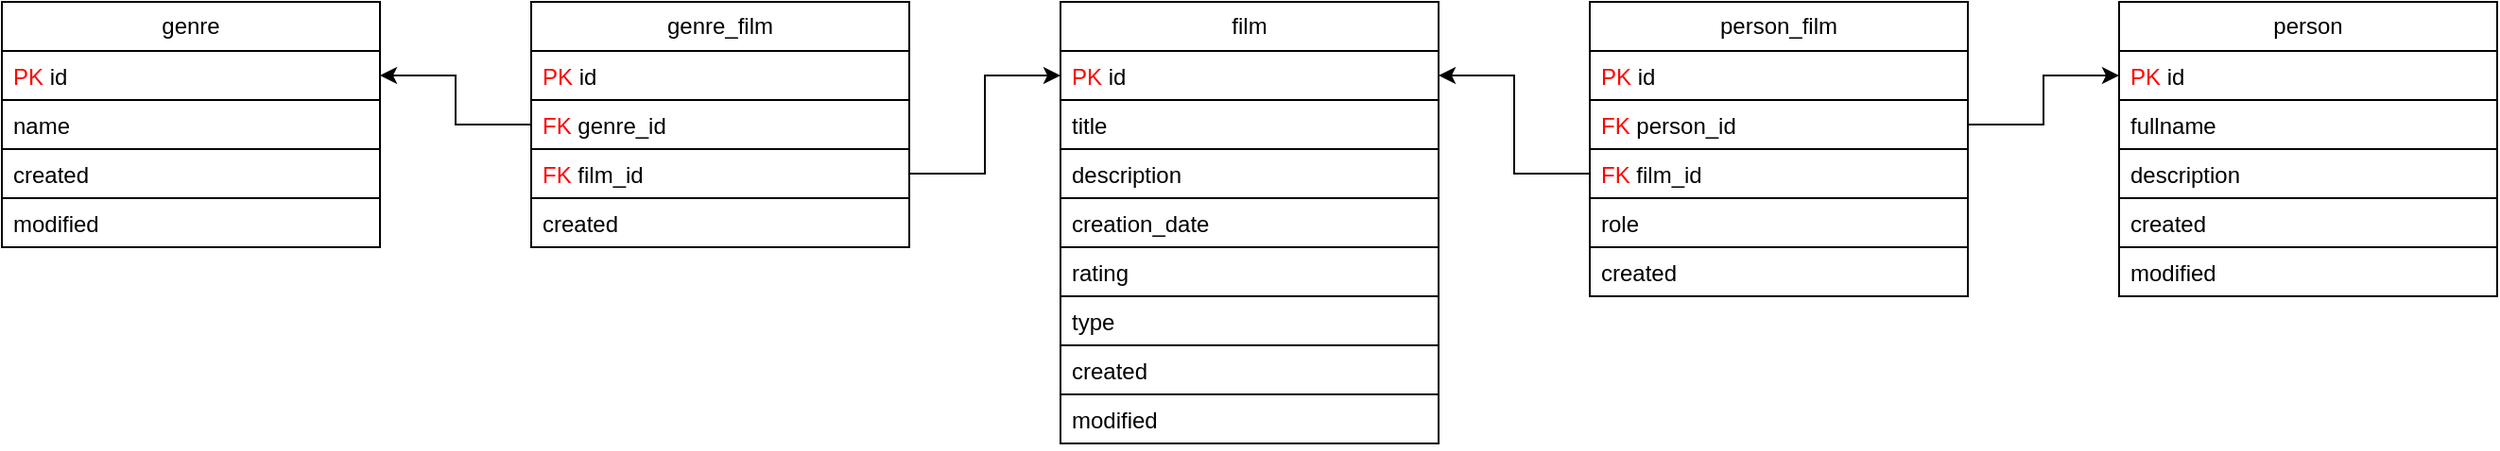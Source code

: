 <mxfile version="22.1.16" type="device">
  <diagram name="Page-1" id="5LbAde2XtY1ltfX9Drcu">
    <mxGraphModel dx="1103" dy="648" grid="1" gridSize="10" guides="1" tooltips="1" connect="1" arrows="1" fold="1" page="1" pageScale="1" pageWidth="850" pageHeight="1100" math="0" shadow="0">
      <root>
        <mxCell id="0" />
        <mxCell id="1" parent="0" />
        <mxCell id="pn8C3cqn6C5Jjf_ydR0g-6" value="film" style="swimlane;fontStyle=0;childLayout=stackLayout;horizontal=1;startSize=26;fillColor=default;horizontalStack=0;resizeParent=1;resizeParentMax=0;resizeLast=0;collapsible=1;marginBottom=0;whiteSpace=wrap;html=1;" parent="1" vertex="1">
          <mxGeometry x="640" y="320" width="200" height="234" as="geometry" />
        </mxCell>
        <mxCell id="P72Li6pvDzg7D3iSFmQl-30" value="&lt;font color=&quot;#ff0000&quot;&gt;PK&lt;/font&gt; id" style="text;strokeColor=default;fillColor=default;align=left;verticalAlign=top;spacingLeft=4;spacingRight=4;overflow=hidden;rotatable=0;points=[[0,0.5],[1,0.5]];portConstraint=eastwest;whiteSpace=wrap;html=1;" vertex="1" parent="pn8C3cqn6C5Jjf_ydR0g-6">
          <mxGeometry y="26" width="200" height="26" as="geometry" />
        </mxCell>
        <mxCell id="pn8C3cqn6C5Jjf_ydR0g-8" value="title" style="text;strokeColor=default;fillColor=default;align=left;verticalAlign=top;spacingLeft=4;spacingRight=4;overflow=hidden;rotatable=0;points=[[0,0.5],[1,0.5]];portConstraint=eastwest;whiteSpace=wrap;html=1;" parent="pn8C3cqn6C5Jjf_ydR0g-6" vertex="1">
          <mxGeometry y="52" width="200" height="26" as="geometry" />
        </mxCell>
        <mxCell id="pn8C3cqn6C5Jjf_ydR0g-9" value="description" style="text;strokeColor=default;fillColor=default;align=left;verticalAlign=top;spacingLeft=4;spacingRight=4;overflow=hidden;rotatable=0;points=[[0,0.5],[1,0.5]];portConstraint=eastwest;whiteSpace=wrap;html=1;" parent="pn8C3cqn6C5Jjf_ydR0g-6" vertex="1">
          <mxGeometry y="78" width="200" height="26" as="geometry" />
        </mxCell>
        <mxCell id="pn8C3cqn6C5Jjf_ydR0g-10" value="creation_date" style="text;strokeColor=default;fillColor=default;align=left;verticalAlign=top;spacingLeft=4;spacingRight=4;overflow=hidden;rotatable=0;points=[[0,0.5],[1,0.5]];portConstraint=eastwest;whiteSpace=wrap;html=1;" parent="pn8C3cqn6C5Jjf_ydR0g-6" vertex="1">
          <mxGeometry y="104" width="200" height="26" as="geometry" />
        </mxCell>
        <mxCell id="pn8C3cqn6C5Jjf_ydR0g-11" value="rating" style="text;strokeColor=default;fillColor=default;align=left;verticalAlign=top;spacingLeft=4;spacingRight=4;overflow=hidden;rotatable=0;points=[[0,0.5],[1,0.5]];portConstraint=eastwest;whiteSpace=wrap;html=1;" parent="pn8C3cqn6C5Jjf_ydR0g-6" vertex="1">
          <mxGeometry y="130" width="200" height="26" as="geometry" />
        </mxCell>
        <mxCell id="pn8C3cqn6C5Jjf_ydR0g-12" value="type" style="text;strokeColor=default;fillColor=default;align=left;verticalAlign=top;spacingLeft=4;spacingRight=4;overflow=hidden;rotatable=0;points=[[0,0.5],[1,0.5]];portConstraint=eastwest;whiteSpace=wrap;html=1;" parent="pn8C3cqn6C5Jjf_ydR0g-6" vertex="1">
          <mxGeometry y="156" width="200" height="26" as="geometry" />
        </mxCell>
        <mxCell id="pn8C3cqn6C5Jjf_ydR0g-13" value="created" style="text;strokeColor=default;fillColor=default;align=left;verticalAlign=top;spacingLeft=4;spacingRight=4;overflow=hidden;rotatable=0;points=[[0,0.5],[1,0.5]];portConstraint=eastwest;whiteSpace=wrap;html=1;" parent="pn8C3cqn6C5Jjf_ydR0g-6" vertex="1">
          <mxGeometry y="182" width="200" height="26" as="geometry" />
        </mxCell>
        <mxCell id="pn8C3cqn6C5Jjf_ydR0g-14" value="modified" style="text;strokeColor=default;fillColor=default;align=left;verticalAlign=top;spacingLeft=4;spacingRight=4;overflow=hidden;rotatable=0;points=[[0,0.5],[1,0.5]];portConstraint=eastwest;whiteSpace=wrap;html=1;" parent="pn8C3cqn6C5Jjf_ydR0g-6" vertex="1">
          <mxGeometry y="208" width="200" height="26" as="geometry" />
        </mxCell>
        <mxCell id="P72Li6pvDzg7D3iSFmQl-1" value="person_film" style="swimlane;fontStyle=0;childLayout=stackLayout;horizontal=1;startSize=26;fillColor=default;horizontalStack=0;resizeParent=1;resizeParentMax=0;resizeLast=0;collapsible=1;marginBottom=0;whiteSpace=wrap;html=1;" vertex="1" parent="1">
          <mxGeometry x="920" y="320" width="200" height="156" as="geometry" />
        </mxCell>
        <mxCell id="P72Li6pvDzg7D3iSFmQl-31" value="&lt;font color=&quot;#ff0000&quot;&gt;PK&lt;/font&gt; id" style="text;strokeColor=default;fillColor=default;align=left;verticalAlign=top;spacingLeft=4;spacingRight=4;overflow=hidden;rotatable=0;points=[[0,0.5],[1,0.5]];portConstraint=eastwest;whiteSpace=wrap;html=1;" vertex="1" parent="P72Li6pvDzg7D3iSFmQl-1">
          <mxGeometry y="26" width="200" height="26" as="geometry" />
        </mxCell>
        <mxCell id="P72Li6pvDzg7D3iSFmQl-3" value="&lt;font color=&quot;#ff0000&quot;&gt;FK&lt;/font&gt; person_id" style="text;strokeColor=default;fillColor=default;align=left;verticalAlign=top;spacingLeft=4;spacingRight=4;overflow=hidden;rotatable=0;points=[[0,0.5],[1,0.5]];portConstraint=eastwest;whiteSpace=wrap;html=1;" vertex="1" parent="P72Li6pvDzg7D3iSFmQl-1">
          <mxGeometry y="52" width="200" height="26" as="geometry" />
        </mxCell>
        <mxCell id="P72Li6pvDzg7D3iSFmQl-15" value="&lt;font color=&quot;#ff0000&quot;&gt;FK&lt;/font&gt; film_id" style="text;strokeColor=default;fillColor=default;align=left;verticalAlign=top;spacingLeft=4;spacingRight=4;overflow=hidden;rotatable=0;points=[[0,0.5],[1,0.5]];portConstraint=eastwest;whiteSpace=wrap;html=1;" vertex="1" parent="P72Li6pvDzg7D3iSFmQl-1">
          <mxGeometry y="78" width="200" height="26" as="geometry" />
        </mxCell>
        <mxCell id="P72Li6pvDzg7D3iSFmQl-9" value="role" style="text;strokeColor=default;fillColor=default;align=left;verticalAlign=top;spacingLeft=4;spacingRight=4;overflow=hidden;rotatable=0;points=[[0,0.5],[1,0.5]];portConstraint=eastwest;whiteSpace=wrap;html=1;" vertex="1" parent="P72Li6pvDzg7D3iSFmQl-1">
          <mxGeometry y="104" width="200" height="26" as="geometry" />
        </mxCell>
        <mxCell id="P72Li6pvDzg7D3iSFmQl-8" value="created" style="text;strokeColor=default;fillColor=default;align=left;verticalAlign=top;spacingLeft=4;spacingRight=4;overflow=hidden;rotatable=0;points=[[0,0.5],[1,0.5]];portConstraint=eastwest;whiteSpace=wrap;html=1;" vertex="1" parent="P72Li6pvDzg7D3iSFmQl-1">
          <mxGeometry y="130" width="200" height="26" as="geometry" />
        </mxCell>
        <mxCell id="P72Li6pvDzg7D3iSFmQl-10" value="genre" style="swimlane;fontStyle=0;childLayout=stackLayout;horizontal=1;startSize=26;fillColor=default;horizontalStack=0;resizeParent=1;resizeParentMax=0;resizeLast=0;collapsible=1;marginBottom=0;whiteSpace=wrap;html=1;" vertex="1" parent="1">
          <mxGeometry x="80" y="320" width="200" height="130" as="geometry" />
        </mxCell>
        <mxCell id="P72Li6pvDzg7D3iSFmQl-11" value="&lt;font color=&quot;#ff0000&quot;&gt;PK&lt;/font&gt; id" style="text;strokeColor=default;fillColor=default;align=left;verticalAlign=top;spacingLeft=4;spacingRight=4;overflow=hidden;rotatable=0;points=[[0,0.5],[1,0.5]];portConstraint=eastwest;whiteSpace=wrap;html=1;" vertex="1" parent="P72Li6pvDzg7D3iSFmQl-10">
          <mxGeometry y="26" width="200" height="26" as="geometry" />
        </mxCell>
        <mxCell id="P72Li6pvDzg7D3iSFmQl-12" value="name" style="text;strokeColor=default;fillColor=default;align=left;verticalAlign=top;spacingLeft=4;spacingRight=4;overflow=hidden;rotatable=0;points=[[0,0.5],[1,0.5]];portConstraint=eastwest;whiteSpace=wrap;html=1;" vertex="1" parent="P72Li6pvDzg7D3iSFmQl-10">
          <mxGeometry y="52" width="200" height="26" as="geometry" />
        </mxCell>
        <mxCell id="P72Li6pvDzg7D3iSFmQl-13" value="created" style="text;strokeColor=default;fillColor=default;align=left;verticalAlign=top;spacingLeft=4;spacingRight=4;overflow=hidden;rotatable=0;points=[[0,0.5],[1,0.5]];portConstraint=eastwest;whiteSpace=wrap;html=1;" vertex="1" parent="P72Li6pvDzg7D3iSFmQl-10">
          <mxGeometry y="78" width="200" height="26" as="geometry" />
        </mxCell>
        <mxCell id="P72Li6pvDzg7D3iSFmQl-14" value="modified" style="text;strokeColor=default;fillColor=default;align=left;verticalAlign=top;spacingLeft=4;spacingRight=4;overflow=hidden;rotatable=0;points=[[0,0.5],[1,0.5]];portConstraint=eastwest;whiteSpace=wrap;html=1;" vertex="1" parent="P72Li6pvDzg7D3iSFmQl-10">
          <mxGeometry y="104" width="200" height="26" as="geometry" />
        </mxCell>
        <mxCell id="P72Li6pvDzg7D3iSFmQl-16" value="genre_film" style="swimlane;fontStyle=0;childLayout=stackLayout;horizontal=1;startSize=26;fillColor=default;horizontalStack=0;resizeParent=1;resizeParentMax=0;resizeLast=0;collapsible=1;marginBottom=0;whiteSpace=wrap;html=1;" vertex="1" parent="1">
          <mxGeometry x="360" y="320" width="200" height="130" as="geometry" />
        </mxCell>
        <mxCell id="P72Li6pvDzg7D3iSFmQl-29" value="&lt;font color=&quot;#ff0000&quot;&gt;PK&lt;/font&gt; id" style="text;strokeColor=default;fillColor=default;align=left;verticalAlign=top;spacingLeft=4;spacingRight=4;overflow=hidden;rotatable=0;points=[[0,0.5],[1,0.5]];portConstraint=eastwest;whiteSpace=wrap;html=1;" vertex="1" parent="P72Li6pvDzg7D3iSFmQl-16">
          <mxGeometry y="26" width="200" height="26" as="geometry" />
        </mxCell>
        <mxCell id="P72Li6pvDzg7D3iSFmQl-18" value="&lt;font color=&quot;#ff0000&quot;&gt;FK&amp;nbsp;&lt;/font&gt;genre_id" style="text;strokeColor=default;fillColor=default;align=left;verticalAlign=top;spacingLeft=4;spacingRight=4;overflow=hidden;rotatable=0;points=[[0,0.5],[1,0.5]];portConstraint=eastwest;whiteSpace=wrap;html=1;" vertex="1" parent="P72Li6pvDzg7D3iSFmQl-16">
          <mxGeometry y="52" width="200" height="26" as="geometry" />
        </mxCell>
        <mxCell id="P72Li6pvDzg7D3iSFmQl-19" value="&lt;font color=&quot;#ff0000&quot;&gt;FK&amp;nbsp;&lt;/font&gt;film_id" style="text;strokeColor=default;fillColor=default;align=left;verticalAlign=top;spacingLeft=4;spacingRight=4;overflow=hidden;rotatable=0;points=[[0,0.5],[1,0.5]];portConstraint=eastwest;whiteSpace=wrap;html=1;" vertex="1" parent="P72Li6pvDzg7D3iSFmQl-16">
          <mxGeometry y="78" width="200" height="26" as="geometry" />
        </mxCell>
        <mxCell id="P72Li6pvDzg7D3iSFmQl-20" value="created" style="text;strokeColor=default;fillColor=default;align=left;verticalAlign=top;spacingLeft=4;spacingRight=4;overflow=hidden;rotatable=0;points=[[0,0.5],[1,0.5]];portConstraint=eastwest;whiteSpace=wrap;html=1;" vertex="1" parent="P72Li6pvDzg7D3iSFmQl-16">
          <mxGeometry y="104" width="200" height="26" as="geometry" />
        </mxCell>
        <mxCell id="P72Li6pvDzg7D3iSFmQl-21" value="person" style="swimlane;fontStyle=0;childLayout=stackLayout;horizontal=1;startSize=26;fillColor=default;horizontalStack=0;resizeParent=1;resizeParentMax=0;resizeLast=0;collapsible=1;marginBottom=0;whiteSpace=wrap;html=1;" vertex="1" parent="1">
          <mxGeometry x="1200" y="320" width="200" height="156" as="geometry" />
        </mxCell>
        <mxCell id="P72Li6pvDzg7D3iSFmQl-32" value="&lt;font color=&quot;#ff0000&quot;&gt;PK&lt;/font&gt; id" style="text;strokeColor=default;fillColor=default;align=left;verticalAlign=top;spacingLeft=4;spacingRight=4;overflow=hidden;rotatable=0;points=[[0,0.5],[1,0.5]];portConstraint=eastwest;whiteSpace=wrap;html=1;" vertex="1" parent="P72Li6pvDzg7D3iSFmQl-21">
          <mxGeometry y="26" width="200" height="26" as="geometry" />
        </mxCell>
        <mxCell id="P72Li6pvDzg7D3iSFmQl-23" value="fullname" style="text;strokeColor=default;fillColor=default;align=left;verticalAlign=top;spacingLeft=4;spacingRight=4;overflow=hidden;rotatable=0;points=[[0,0.5],[1,0.5]];portConstraint=eastwest;whiteSpace=wrap;html=1;" vertex="1" parent="P72Li6pvDzg7D3iSFmQl-21">
          <mxGeometry y="52" width="200" height="26" as="geometry" />
        </mxCell>
        <mxCell id="P72Li6pvDzg7D3iSFmQl-24" value="description" style="text;strokeColor=default;fillColor=default;align=left;verticalAlign=top;spacingLeft=4;spacingRight=4;overflow=hidden;rotatable=0;points=[[0,0.5],[1,0.5]];portConstraint=eastwest;whiteSpace=wrap;html=1;" vertex="1" parent="P72Li6pvDzg7D3iSFmQl-21">
          <mxGeometry y="78" width="200" height="26" as="geometry" />
        </mxCell>
        <mxCell id="P72Li6pvDzg7D3iSFmQl-25" value="created" style="text;strokeColor=default;fillColor=default;align=left;verticalAlign=top;spacingLeft=4;spacingRight=4;overflow=hidden;rotatable=0;points=[[0,0.5],[1,0.5]];portConstraint=eastwest;whiteSpace=wrap;html=1;" vertex="1" parent="P72Li6pvDzg7D3iSFmQl-21">
          <mxGeometry y="104" width="200" height="26" as="geometry" />
        </mxCell>
        <mxCell id="P72Li6pvDzg7D3iSFmQl-26" value="modified" style="text;strokeColor=default;fillColor=default;align=left;verticalAlign=top;spacingLeft=4;spacingRight=4;overflow=hidden;rotatable=0;points=[[0,0.5],[1,0.5]];portConstraint=eastwest;whiteSpace=wrap;html=1;" vertex="1" parent="P72Li6pvDzg7D3iSFmQl-21">
          <mxGeometry y="130" width="200" height="26" as="geometry" />
        </mxCell>
        <mxCell id="P72Li6pvDzg7D3iSFmQl-34" style="edgeStyle=orthogonalEdgeStyle;rounded=0;orthogonalLoop=1;jettySize=auto;html=1;exitX=1;exitY=0.5;exitDx=0;exitDy=0;entryX=0;entryY=0.5;entryDx=0;entryDy=0;" edge="1" parent="1" source="P72Li6pvDzg7D3iSFmQl-3" target="P72Li6pvDzg7D3iSFmQl-32">
          <mxGeometry relative="1" as="geometry" />
        </mxCell>
        <mxCell id="P72Li6pvDzg7D3iSFmQl-35" style="edgeStyle=orthogonalEdgeStyle;rounded=0;orthogonalLoop=1;jettySize=auto;html=1;exitX=0;exitY=0.5;exitDx=0;exitDy=0;entryX=1;entryY=0.5;entryDx=0;entryDy=0;" edge="1" parent="1" source="P72Li6pvDzg7D3iSFmQl-15" target="P72Li6pvDzg7D3iSFmQl-30">
          <mxGeometry relative="1" as="geometry" />
        </mxCell>
        <mxCell id="P72Li6pvDzg7D3iSFmQl-36" style="edgeStyle=orthogonalEdgeStyle;rounded=0;orthogonalLoop=1;jettySize=auto;html=1;exitX=1;exitY=0.5;exitDx=0;exitDy=0;entryX=0;entryY=0.5;entryDx=0;entryDy=0;" edge="1" parent="1" source="P72Li6pvDzg7D3iSFmQl-19" target="P72Li6pvDzg7D3iSFmQl-30">
          <mxGeometry relative="1" as="geometry" />
        </mxCell>
        <mxCell id="P72Li6pvDzg7D3iSFmQl-37" style="edgeStyle=orthogonalEdgeStyle;rounded=0;orthogonalLoop=1;jettySize=auto;html=1;exitX=0;exitY=0.5;exitDx=0;exitDy=0;entryX=1;entryY=0.5;entryDx=0;entryDy=0;" edge="1" parent="1" source="P72Li6pvDzg7D3iSFmQl-18" target="P72Li6pvDzg7D3iSFmQl-11">
          <mxGeometry relative="1" as="geometry" />
        </mxCell>
      </root>
    </mxGraphModel>
  </diagram>
</mxfile>
